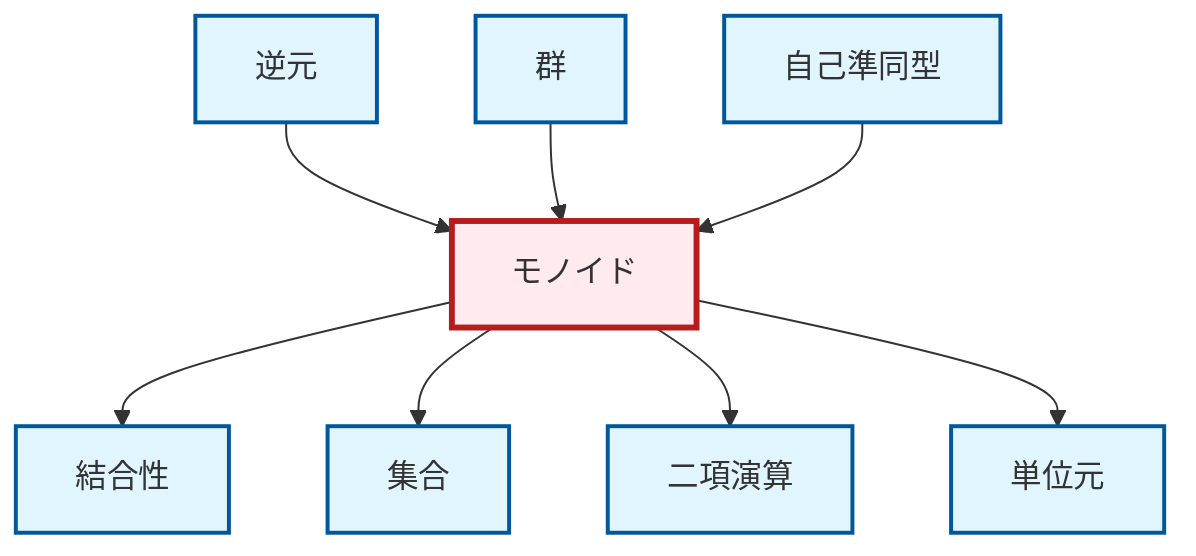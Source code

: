 graph TD
    classDef definition fill:#e1f5fe,stroke:#01579b,stroke-width:2px
    classDef theorem fill:#f3e5f5,stroke:#4a148c,stroke-width:2px
    classDef axiom fill:#fff3e0,stroke:#e65100,stroke-width:2px
    classDef example fill:#e8f5e9,stroke:#1b5e20,stroke-width:2px
    classDef current fill:#ffebee,stroke:#b71c1c,stroke-width:3px
    def-group["群"]:::definition
    def-monoid["モノイド"]:::definition
    def-inverse-element["逆元"]:::definition
    def-associativity["結合性"]:::definition
    def-identity-element["単位元"]:::definition
    def-binary-operation["二項演算"]:::definition
    def-set["集合"]:::definition
    def-endomorphism["自己準同型"]:::definition
    def-monoid --> def-associativity
    def-inverse-element --> def-monoid
    def-monoid --> def-set
    def-group --> def-monoid
    def-endomorphism --> def-monoid
    def-monoid --> def-binary-operation
    def-monoid --> def-identity-element
    class def-monoid current